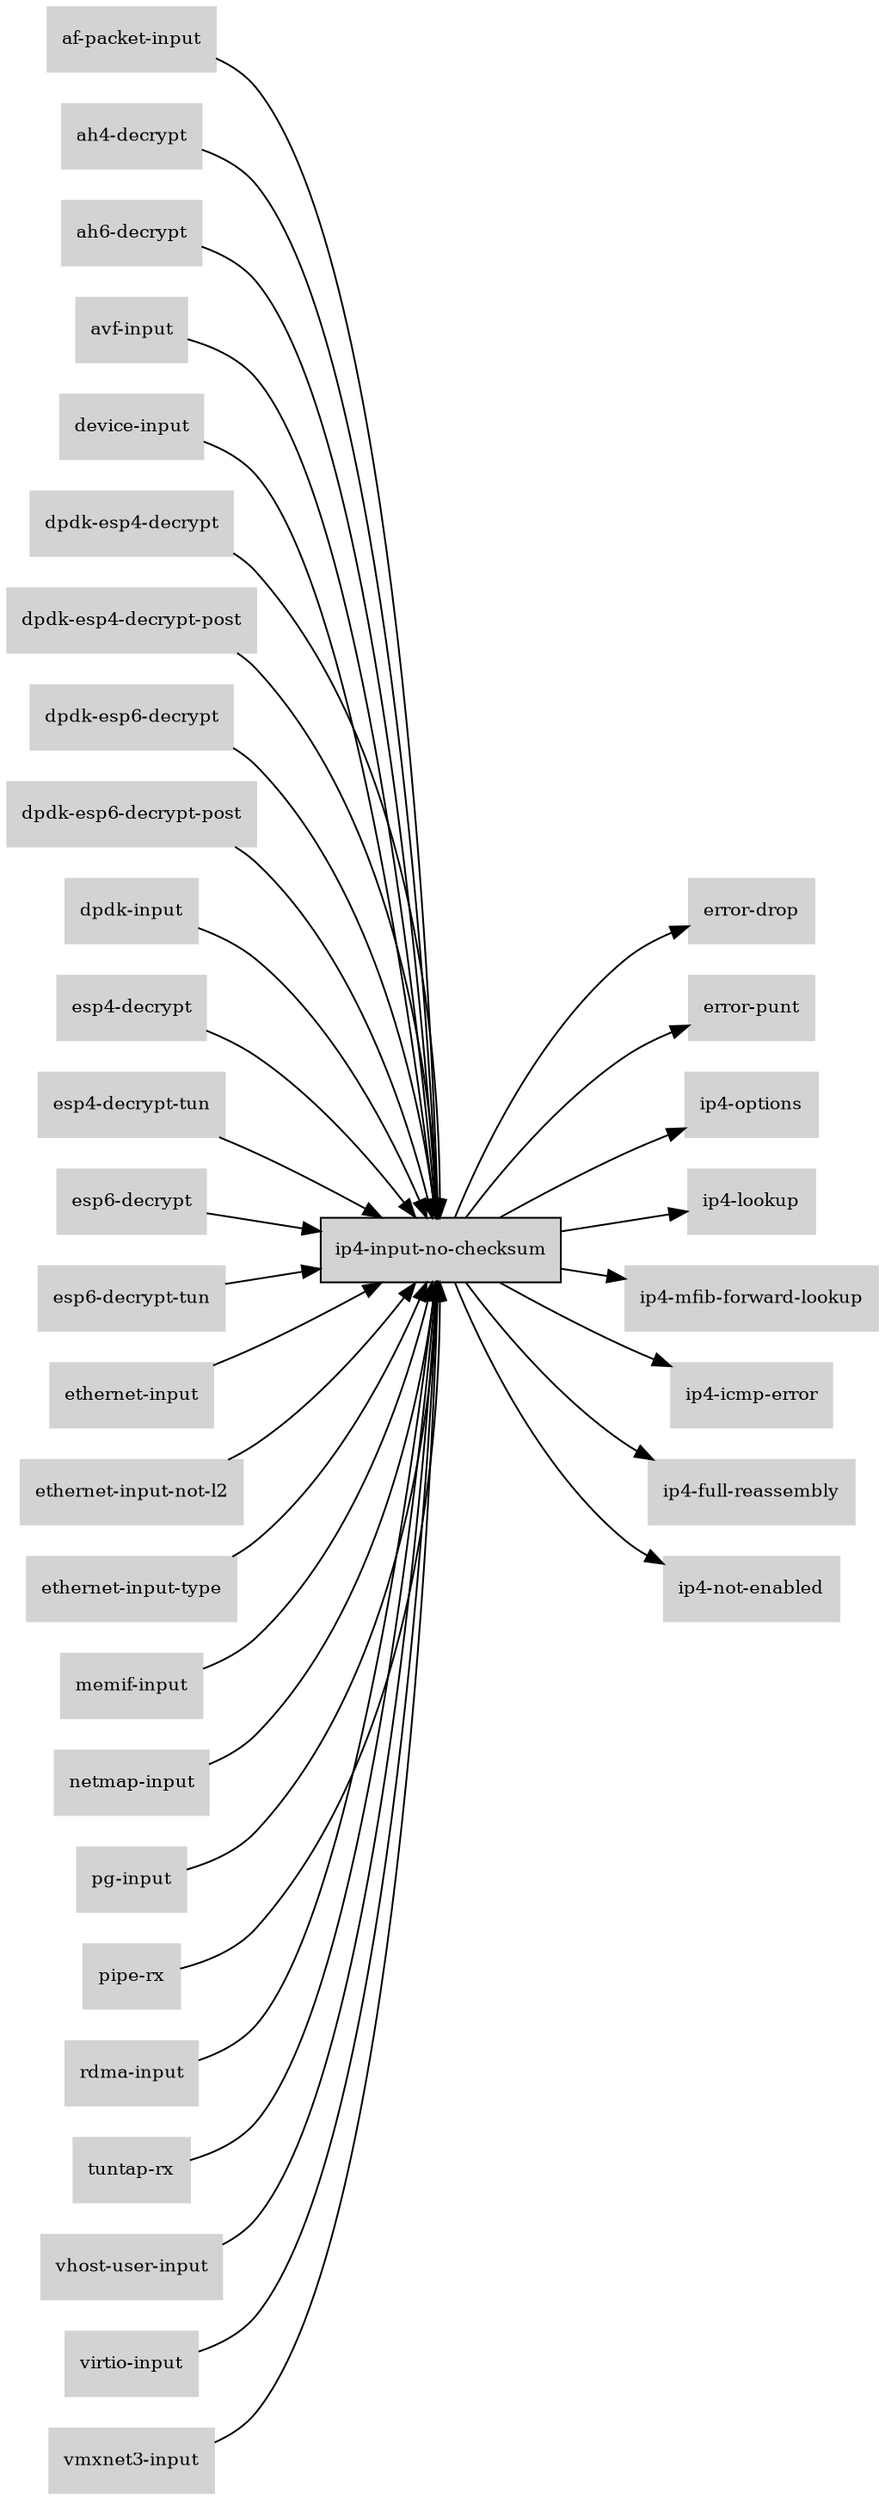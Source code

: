 digraph "ip4_input_no_checksum_subgraph" {
  rankdir=LR;
  node [shape=box, style=filled, fontsize=10, color=lightgray, fontcolor=black, fillcolor=lightgray];
  "ip4-input-no-checksum" [color=black, fontcolor=black, fillcolor=lightgray];
  edge [fontsize=8];
  "af-packet-input" -> "ip4-input-no-checksum";
  "ah4-decrypt" -> "ip4-input-no-checksum";
  "ah6-decrypt" -> "ip4-input-no-checksum";
  "avf-input" -> "ip4-input-no-checksum";
  "device-input" -> "ip4-input-no-checksum";
  "dpdk-esp4-decrypt" -> "ip4-input-no-checksum";
  "dpdk-esp4-decrypt-post" -> "ip4-input-no-checksum";
  "dpdk-esp6-decrypt" -> "ip4-input-no-checksum";
  "dpdk-esp6-decrypt-post" -> "ip4-input-no-checksum";
  "dpdk-input" -> "ip4-input-no-checksum";
  "esp4-decrypt" -> "ip4-input-no-checksum";
  "esp4-decrypt-tun" -> "ip4-input-no-checksum";
  "esp6-decrypt" -> "ip4-input-no-checksum";
  "esp6-decrypt-tun" -> "ip4-input-no-checksum";
  "ethernet-input" -> "ip4-input-no-checksum";
  "ethernet-input-not-l2" -> "ip4-input-no-checksum";
  "ethernet-input-type" -> "ip4-input-no-checksum";
  "ip4-input-no-checksum" -> "error-drop";
  "ip4-input-no-checksum" -> "error-punt";
  "ip4-input-no-checksum" -> "ip4-options";
  "ip4-input-no-checksum" -> "ip4-lookup";
  "ip4-input-no-checksum" -> "ip4-mfib-forward-lookup";
  "ip4-input-no-checksum" -> "ip4-icmp-error";
  "ip4-input-no-checksum" -> "ip4-full-reassembly";
  "ip4-input-no-checksum" -> "ip4-not-enabled";
  "memif-input" -> "ip4-input-no-checksum";
  "netmap-input" -> "ip4-input-no-checksum";
  "pg-input" -> "ip4-input-no-checksum";
  "pipe-rx" -> "ip4-input-no-checksum";
  "rdma-input" -> "ip4-input-no-checksum";
  "tuntap-rx" -> "ip4-input-no-checksum";
  "vhost-user-input" -> "ip4-input-no-checksum";
  "virtio-input" -> "ip4-input-no-checksum";
  "vmxnet3-input" -> "ip4-input-no-checksum";
}
